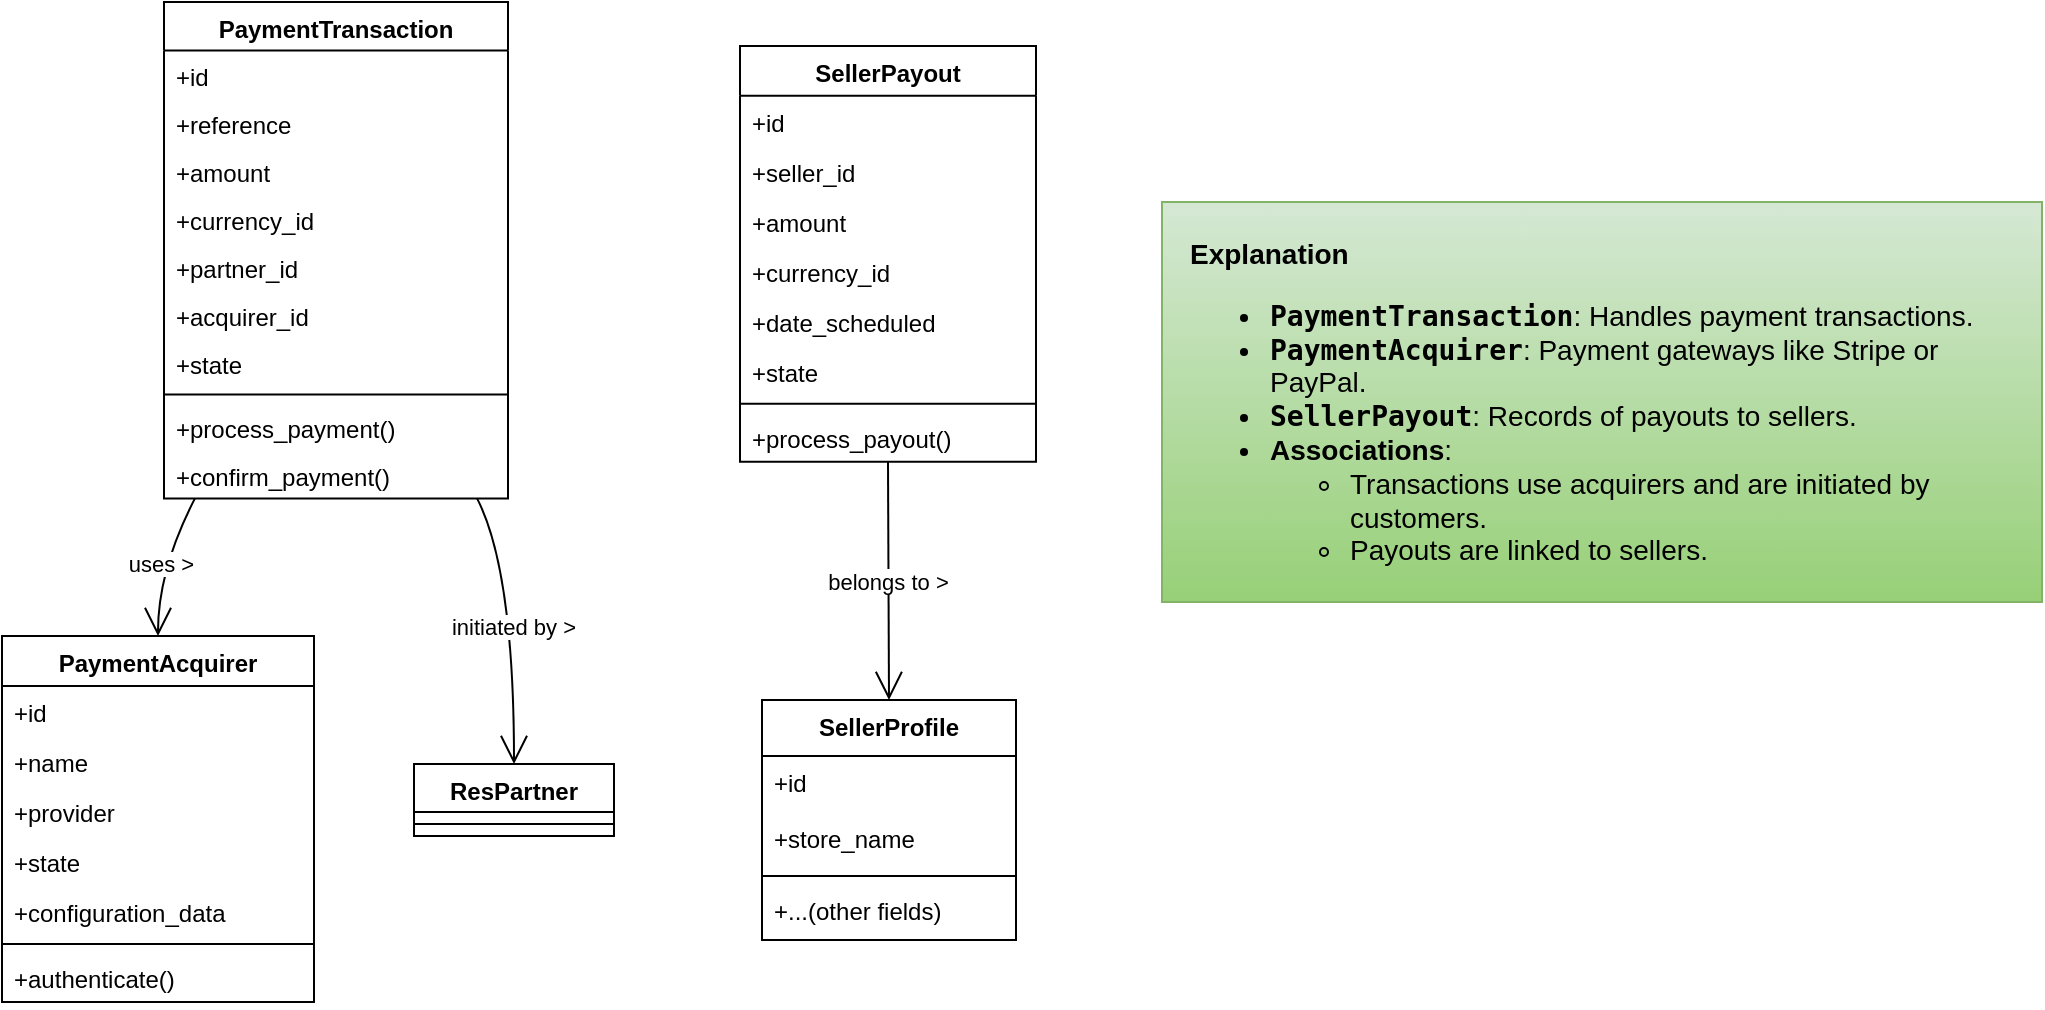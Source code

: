 <mxfile version="24.8.3">
  <diagram name="Page-1" id="5a-T7TWGsY7hWpcLpUOf">
    <mxGraphModel dx="1434" dy="801" grid="1" gridSize="10" guides="1" tooltips="1" connect="1" arrows="1" fold="1" page="0" pageScale="1" pageWidth="850" pageHeight="1100" math="0" shadow="0">
      <root>
        <mxCell id="0" />
        <mxCell id="1" parent="0" />
        <mxCell id="Hle__ljJlGau1w-L2hVQ-1" value="PaymentTransaction" style="swimlane;fontStyle=1;align=center;verticalAlign=top;childLayout=stackLayout;horizontal=1;startSize=24.2;horizontalStack=0;resizeParent=1;resizeParentMax=0;resizeLast=0;collapsible=0;marginBottom=0;" vertex="1" parent="1">
          <mxGeometry x="101" y="20" width="172" height="248.2" as="geometry" />
        </mxCell>
        <mxCell id="Hle__ljJlGau1w-L2hVQ-2" value="+id" style="text;strokeColor=none;fillColor=none;align=left;verticalAlign=top;spacingLeft=4;spacingRight=4;overflow=hidden;rotatable=0;points=[[0,0.5],[1,0.5]];portConstraint=eastwest;" vertex="1" parent="Hle__ljJlGau1w-L2hVQ-1">
          <mxGeometry y="24.2" width="172" height="24" as="geometry" />
        </mxCell>
        <mxCell id="Hle__ljJlGau1w-L2hVQ-3" value="+reference" style="text;strokeColor=none;fillColor=none;align=left;verticalAlign=top;spacingLeft=4;spacingRight=4;overflow=hidden;rotatable=0;points=[[0,0.5],[1,0.5]];portConstraint=eastwest;" vertex="1" parent="Hle__ljJlGau1w-L2hVQ-1">
          <mxGeometry y="48.2" width="172" height="24" as="geometry" />
        </mxCell>
        <mxCell id="Hle__ljJlGau1w-L2hVQ-4" value="+amount" style="text;strokeColor=none;fillColor=none;align=left;verticalAlign=top;spacingLeft=4;spacingRight=4;overflow=hidden;rotatable=0;points=[[0,0.5],[1,0.5]];portConstraint=eastwest;" vertex="1" parent="Hle__ljJlGau1w-L2hVQ-1">
          <mxGeometry y="72.2" width="172" height="24" as="geometry" />
        </mxCell>
        <mxCell id="Hle__ljJlGau1w-L2hVQ-5" value="+currency_id" style="text;strokeColor=none;fillColor=none;align=left;verticalAlign=top;spacingLeft=4;spacingRight=4;overflow=hidden;rotatable=0;points=[[0,0.5],[1,0.5]];portConstraint=eastwest;" vertex="1" parent="Hle__ljJlGau1w-L2hVQ-1">
          <mxGeometry y="96.2" width="172" height="24" as="geometry" />
        </mxCell>
        <mxCell id="Hle__ljJlGau1w-L2hVQ-6" value="+partner_id" style="text;strokeColor=none;fillColor=none;align=left;verticalAlign=top;spacingLeft=4;spacingRight=4;overflow=hidden;rotatable=0;points=[[0,0.5],[1,0.5]];portConstraint=eastwest;" vertex="1" parent="Hle__ljJlGau1w-L2hVQ-1">
          <mxGeometry y="120.2" width="172" height="24" as="geometry" />
        </mxCell>
        <mxCell id="Hle__ljJlGau1w-L2hVQ-7" value="+acquirer_id" style="text;strokeColor=none;fillColor=none;align=left;verticalAlign=top;spacingLeft=4;spacingRight=4;overflow=hidden;rotatable=0;points=[[0,0.5],[1,0.5]];portConstraint=eastwest;" vertex="1" parent="Hle__ljJlGau1w-L2hVQ-1">
          <mxGeometry y="144.2" width="172" height="24" as="geometry" />
        </mxCell>
        <mxCell id="Hle__ljJlGau1w-L2hVQ-8" value="+state" style="text;strokeColor=none;fillColor=none;align=left;verticalAlign=top;spacingLeft=4;spacingRight=4;overflow=hidden;rotatable=0;points=[[0,0.5],[1,0.5]];portConstraint=eastwest;" vertex="1" parent="Hle__ljJlGau1w-L2hVQ-1">
          <mxGeometry y="168.2" width="172" height="24" as="geometry" />
        </mxCell>
        <mxCell id="Hle__ljJlGau1w-L2hVQ-9" style="line;strokeWidth=1;fillColor=none;align=left;verticalAlign=middle;spacingTop=-1;spacingLeft=3;spacingRight=3;rotatable=0;labelPosition=right;points=[];portConstraint=eastwest;strokeColor=inherit;" vertex="1" parent="Hle__ljJlGau1w-L2hVQ-1">
          <mxGeometry y="192.2" width="172" height="8" as="geometry" />
        </mxCell>
        <mxCell id="Hle__ljJlGau1w-L2hVQ-10" value="+process_payment()" style="text;strokeColor=none;fillColor=none;align=left;verticalAlign=top;spacingLeft=4;spacingRight=4;overflow=hidden;rotatable=0;points=[[0,0.5],[1,0.5]];portConstraint=eastwest;" vertex="1" parent="Hle__ljJlGau1w-L2hVQ-1">
          <mxGeometry y="200.2" width="172" height="24" as="geometry" />
        </mxCell>
        <mxCell id="Hle__ljJlGau1w-L2hVQ-11" value="+confirm_payment()" style="text;strokeColor=none;fillColor=none;align=left;verticalAlign=top;spacingLeft=4;spacingRight=4;overflow=hidden;rotatable=0;points=[[0,0.5],[1,0.5]];portConstraint=eastwest;" vertex="1" parent="Hle__ljJlGau1w-L2hVQ-1">
          <mxGeometry y="224.2" width="172" height="24" as="geometry" />
        </mxCell>
        <mxCell id="Hle__ljJlGau1w-L2hVQ-12" value="PaymentAcquirer" style="swimlane;fontStyle=1;align=center;verticalAlign=top;childLayout=stackLayout;horizontal=1;startSize=25;horizontalStack=0;resizeParent=1;resizeParentMax=0;resizeLast=0;collapsible=0;marginBottom=0;" vertex="1" parent="1">
          <mxGeometry x="20" y="337" width="156" height="183" as="geometry" />
        </mxCell>
        <mxCell id="Hle__ljJlGau1w-L2hVQ-13" value="+id" style="text;strokeColor=none;fillColor=none;align=left;verticalAlign=top;spacingLeft=4;spacingRight=4;overflow=hidden;rotatable=0;points=[[0,0.5],[1,0.5]];portConstraint=eastwest;" vertex="1" parent="Hle__ljJlGau1w-L2hVQ-12">
          <mxGeometry y="25" width="156" height="25" as="geometry" />
        </mxCell>
        <mxCell id="Hle__ljJlGau1w-L2hVQ-14" value="+name" style="text;strokeColor=none;fillColor=none;align=left;verticalAlign=top;spacingLeft=4;spacingRight=4;overflow=hidden;rotatable=0;points=[[0,0.5],[1,0.5]];portConstraint=eastwest;" vertex="1" parent="Hle__ljJlGau1w-L2hVQ-12">
          <mxGeometry y="50" width="156" height="25" as="geometry" />
        </mxCell>
        <mxCell id="Hle__ljJlGau1w-L2hVQ-15" value="+provider" style="text;strokeColor=none;fillColor=none;align=left;verticalAlign=top;spacingLeft=4;spacingRight=4;overflow=hidden;rotatable=0;points=[[0,0.5],[1,0.5]];portConstraint=eastwest;" vertex="1" parent="Hle__ljJlGau1w-L2hVQ-12">
          <mxGeometry y="75" width="156" height="25" as="geometry" />
        </mxCell>
        <mxCell id="Hle__ljJlGau1w-L2hVQ-16" value="+state" style="text;strokeColor=none;fillColor=none;align=left;verticalAlign=top;spacingLeft=4;spacingRight=4;overflow=hidden;rotatable=0;points=[[0,0.5],[1,0.5]];portConstraint=eastwest;" vertex="1" parent="Hle__ljJlGau1w-L2hVQ-12">
          <mxGeometry y="100" width="156" height="25" as="geometry" />
        </mxCell>
        <mxCell id="Hle__ljJlGau1w-L2hVQ-17" value="+configuration_data" style="text;strokeColor=none;fillColor=none;align=left;verticalAlign=top;spacingLeft=4;spacingRight=4;overflow=hidden;rotatable=0;points=[[0,0.5],[1,0.5]];portConstraint=eastwest;" vertex="1" parent="Hle__ljJlGau1w-L2hVQ-12">
          <mxGeometry y="125" width="156" height="25" as="geometry" />
        </mxCell>
        <mxCell id="Hle__ljJlGau1w-L2hVQ-18" style="line;strokeWidth=1;fillColor=none;align=left;verticalAlign=middle;spacingTop=-1;spacingLeft=3;spacingRight=3;rotatable=0;labelPosition=right;points=[];portConstraint=eastwest;strokeColor=inherit;" vertex="1" parent="Hle__ljJlGau1w-L2hVQ-12">
          <mxGeometry y="150" width="156" height="8" as="geometry" />
        </mxCell>
        <mxCell id="Hle__ljJlGau1w-L2hVQ-19" value="+authenticate()" style="text;strokeColor=none;fillColor=none;align=left;verticalAlign=top;spacingLeft=4;spacingRight=4;overflow=hidden;rotatable=0;points=[[0,0.5],[1,0.5]];portConstraint=eastwest;" vertex="1" parent="Hle__ljJlGau1w-L2hVQ-12">
          <mxGeometry y="158" width="156" height="25" as="geometry" />
        </mxCell>
        <mxCell id="Hle__ljJlGau1w-L2hVQ-20" value="SellerPayout" style="swimlane;fontStyle=1;align=center;verticalAlign=top;childLayout=stackLayout;horizontal=1;startSize=24.875;horizontalStack=0;resizeParent=1;resizeParentMax=0;resizeLast=0;collapsible=0;marginBottom=0;" vertex="1" parent="1">
          <mxGeometry x="389" y="42" width="148" height="207.875" as="geometry" />
        </mxCell>
        <mxCell id="Hle__ljJlGau1w-L2hVQ-21" value="+id" style="text;strokeColor=none;fillColor=none;align=left;verticalAlign=top;spacingLeft=4;spacingRight=4;overflow=hidden;rotatable=0;points=[[0,0.5],[1,0.5]];portConstraint=eastwest;" vertex="1" parent="Hle__ljJlGau1w-L2hVQ-20">
          <mxGeometry y="24.875" width="148" height="25" as="geometry" />
        </mxCell>
        <mxCell id="Hle__ljJlGau1w-L2hVQ-22" value="+seller_id" style="text;strokeColor=none;fillColor=none;align=left;verticalAlign=top;spacingLeft=4;spacingRight=4;overflow=hidden;rotatable=0;points=[[0,0.5],[1,0.5]];portConstraint=eastwest;" vertex="1" parent="Hle__ljJlGau1w-L2hVQ-20">
          <mxGeometry y="49.875" width="148" height="25" as="geometry" />
        </mxCell>
        <mxCell id="Hle__ljJlGau1w-L2hVQ-23" value="+amount" style="text;strokeColor=none;fillColor=none;align=left;verticalAlign=top;spacingLeft=4;spacingRight=4;overflow=hidden;rotatable=0;points=[[0,0.5],[1,0.5]];portConstraint=eastwest;" vertex="1" parent="Hle__ljJlGau1w-L2hVQ-20">
          <mxGeometry y="74.875" width="148" height="25" as="geometry" />
        </mxCell>
        <mxCell id="Hle__ljJlGau1w-L2hVQ-24" value="+currency_id" style="text;strokeColor=none;fillColor=none;align=left;verticalAlign=top;spacingLeft=4;spacingRight=4;overflow=hidden;rotatable=0;points=[[0,0.5],[1,0.5]];portConstraint=eastwest;" vertex="1" parent="Hle__ljJlGau1w-L2hVQ-20">
          <mxGeometry y="99.875" width="148" height="25" as="geometry" />
        </mxCell>
        <mxCell id="Hle__ljJlGau1w-L2hVQ-25" value="+date_scheduled" style="text;strokeColor=none;fillColor=none;align=left;verticalAlign=top;spacingLeft=4;spacingRight=4;overflow=hidden;rotatable=0;points=[[0,0.5],[1,0.5]];portConstraint=eastwest;" vertex="1" parent="Hle__ljJlGau1w-L2hVQ-20">
          <mxGeometry y="124.875" width="148" height="25" as="geometry" />
        </mxCell>
        <mxCell id="Hle__ljJlGau1w-L2hVQ-26" value="+state" style="text;strokeColor=none;fillColor=none;align=left;verticalAlign=top;spacingLeft=4;spacingRight=4;overflow=hidden;rotatable=0;points=[[0,0.5],[1,0.5]];portConstraint=eastwest;" vertex="1" parent="Hle__ljJlGau1w-L2hVQ-20">
          <mxGeometry y="149.875" width="148" height="25" as="geometry" />
        </mxCell>
        <mxCell id="Hle__ljJlGau1w-L2hVQ-27" style="line;strokeWidth=1;fillColor=none;align=left;verticalAlign=middle;spacingTop=-1;spacingLeft=3;spacingRight=3;rotatable=0;labelPosition=right;points=[];portConstraint=eastwest;strokeColor=inherit;" vertex="1" parent="Hle__ljJlGau1w-L2hVQ-20">
          <mxGeometry y="174.875" width="148" height="8" as="geometry" />
        </mxCell>
        <mxCell id="Hle__ljJlGau1w-L2hVQ-28" value="+process_payout()" style="text;strokeColor=none;fillColor=none;align=left;verticalAlign=top;spacingLeft=4;spacingRight=4;overflow=hidden;rotatable=0;points=[[0,0.5],[1,0.5]];portConstraint=eastwest;" vertex="1" parent="Hle__ljJlGau1w-L2hVQ-20">
          <mxGeometry y="182.875" width="148" height="25" as="geometry" />
        </mxCell>
        <mxCell id="Hle__ljJlGau1w-L2hVQ-29" value="SellerProfile" style="swimlane;fontStyle=1;align=center;verticalAlign=top;childLayout=stackLayout;horizontal=1;startSize=28;horizontalStack=0;resizeParent=1;resizeParentMax=0;resizeLast=0;collapsible=0;marginBottom=0;" vertex="1" parent="1">
          <mxGeometry x="400" y="369" width="127" height="120" as="geometry" />
        </mxCell>
        <mxCell id="Hle__ljJlGau1w-L2hVQ-30" value="+id" style="text;strokeColor=none;fillColor=none;align=left;verticalAlign=top;spacingLeft=4;spacingRight=4;overflow=hidden;rotatable=0;points=[[0,0.5],[1,0.5]];portConstraint=eastwest;" vertex="1" parent="Hle__ljJlGau1w-L2hVQ-29">
          <mxGeometry y="28" width="127" height="28" as="geometry" />
        </mxCell>
        <mxCell id="Hle__ljJlGau1w-L2hVQ-31" value="+store_name" style="text;strokeColor=none;fillColor=none;align=left;verticalAlign=top;spacingLeft=4;spacingRight=4;overflow=hidden;rotatable=0;points=[[0,0.5],[1,0.5]];portConstraint=eastwest;" vertex="1" parent="Hle__ljJlGau1w-L2hVQ-29">
          <mxGeometry y="56" width="127" height="28" as="geometry" />
        </mxCell>
        <mxCell id="Hle__ljJlGau1w-L2hVQ-32" style="line;strokeWidth=1;fillColor=none;align=left;verticalAlign=middle;spacingTop=-1;spacingLeft=3;spacingRight=3;rotatable=0;labelPosition=right;points=[];portConstraint=eastwest;strokeColor=inherit;" vertex="1" parent="Hle__ljJlGau1w-L2hVQ-29">
          <mxGeometry y="84" width="127" height="8" as="geometry" />
        </mxCell>
        <mxCell id="Hle__ljJlGau1w-L2hVQ-33" value="+...(other fields)" style="text;strokeColor=none;fillColor=none;align=left;verticalAlign=top;spacingLeft=4;spacingRight=4;overflow=hidden;rotatable=0;points=[[0,0.5],[1,0.5]];portConstraint=eastwest;" vertex="1" parent="Hle__ljJlGau1w-L2hVQ-29">
          <mxGeometry y="92" width="127" height="28" as="geometry" />
        </mxCell>
        <mxCell id="Hle__ljJlGau1w-L2hVQ-34" value="ResPartner" style="swimlane;fontStyle=1;align=center;verticalAlign=top;childLayout=stackLayout;horizontal=1;startSize=24;horizontalStack=0;resizeParent=1;resizeParentMax=0;resizeLast=0;collapsible=0;marginBottom=0;" vertex="1" parent="1">
          <mxGeometry x="226" y="401" width="100" height="36" as="geometry" />
        </mxCell>
        <mxCell id="Hle__ljJlGau1w-L2hVQ-35" style="line;strokeWidth=1;fillColor=none;align=left;verticalAlign=middle;spacingTop=-1;spacingLeft=3;spacingRight=3;rotatable=0;labelPosition=right;points=[];portConstraint=eastwest;strokeColor=inherit;" vertex="1" parent="Hle__ljJlGau1w-L2hVQ-34">
          <mxGeometry y="24" width="100" height="12" as="geometry" />
        </mxCell>
        <mxCell id="Hle__ljJlGau1w-L2hVQ-36" value="uses &gt;" style="curved=1;startArrow=none;endArrow=open;endSize=12;exitX=0.09;exitY=1;entryX=0.5;entryY=0;rounded=0;" edge="1" parent="1" source="Hle__ljJlGau1w-L2hVQ-1" target="Hle__ljJlGau1w-L2hVQ-12">
          <mxGeometry relative="1" as="geometry">
            <Array as="points">
              <mxPoint x="98" y="304" />
            </Array>
          </mxGeometry>
        </mxCell>
        <mxCell id="Hle__ljJlGau1w-L2hVQ-37" value="initiated by &gt;" style="curved=1;startArrow=none;endArrow=open;endSize=12;exitX=0.91;exitY=1;entryX=0.5;entryY=-0.01;rounded=0;" edge="1" parent="1" source="Hle__ljJlGau1w-L2hVQ-1" target="Hle__ljJlGau1w-L2hVQ-34">
          <mxGeometry relative="1" as="geometry">
            <Array as="points">
              <mxPoint x="276" y="304" />
            </Array>
          </mxGeometry>
        </mxCell>
        <mxCell id="Hle__ljJlGau1w-L2hVQ-38" value="belongs to &gt;" style="curved=1;startArrow=none;endArrow=open;endSize=12;exitX=0.5;exitY=1;entryX=0.5;entryY=0;rounded=0;" edge="1" parent="1" source="Hle__ljJlGau1w-L2hVQ-20" target="Hle__ljJlGau1w-L2hVQ-29">
          <mxGeometry relative="1" as="geometry">
            <Array as="points" />
          </mxGeometry>
        </mxCell>
        <mxCell id="Hle__ljJlGau1w-L2hVQ-39" value="&lt;h3 style=&quot;font-size: 14px;&quot;&gt;&lt;strong style=&quot;font-size: 14px;&quot;&gt;Explanation&lt;/strong&gt;&lt;/h3&gt;&lt;ul style=&quot;font-size: 14px;&quot;&gt;&lt;li style=&quot;font-size: 14px;&quot;&gt;&lt;strong style=&quot;font-size: 14px;&quot;&gt;&lt;code style=&quot;font-size: 14px;&quot;&gt;PaymentTransaction&lt;/code&gt;&lt;/strong&gt;: Handles payment transactions.&lt;/li&gt;&lt;li style=&quot;font-size: 14px;&quot;&gt;&lt;strong style=&quot;font-size: 14px;&quot;&gt;&lt;code style=&quot;font-size: 14px;&quot;&gt;PaymentAcquirer&lt;/code&gt;&lt;/strong&gt;: Payment gateways like Stripe or PayPal.&lt;/li&gt;&lt;li style=&quot;font-size: 14px;&quot;&gt;&lt;strong style=&quot;font-size: 14px;&quot;&gt;&lt;code style=&quot;font-size: 14px;&quot;&gt;SellerPayout&lt;/code&gt;&lt;/strong&gt;: Records of payouts to sellers.&lt;/li&gt;&lt;li style=&quot;font-size: 14px;&quot;&gt;&lt;strong style=&quot;font-size: 14px;&quot;&gt;Associations&lt;/strong&gt;:&lt;ul style=&quot;font-size: 14px;&quot;&gt;&lt;li style=&quot;font-size: 14px;&quot;&gt;Transactions use acquirers and are initiated by customers.&lt;/li&gt;&lt;li style=&quot;font-size: 14px;&quot;&gt;Payouts are linked to sellers.&lt;/li&gt;&lt;/ul&gt;&lt;/li&gt;&lt;/ul&gt;" style="rounded=0;whiteSpace=wrap;html=1;align=left;spacing=14;fillColor=#d5e8d4;gradientColor=#97d077;strokeColor=#82b366;fontSize=14;" vertex="1" parent="1">
          <mxGeometry x="600" y="120" width="440" height="200" as="geometry" />
        </mxCell>
      </root>
    </mxGraphModel>
  </diagram>
</mxfile>
